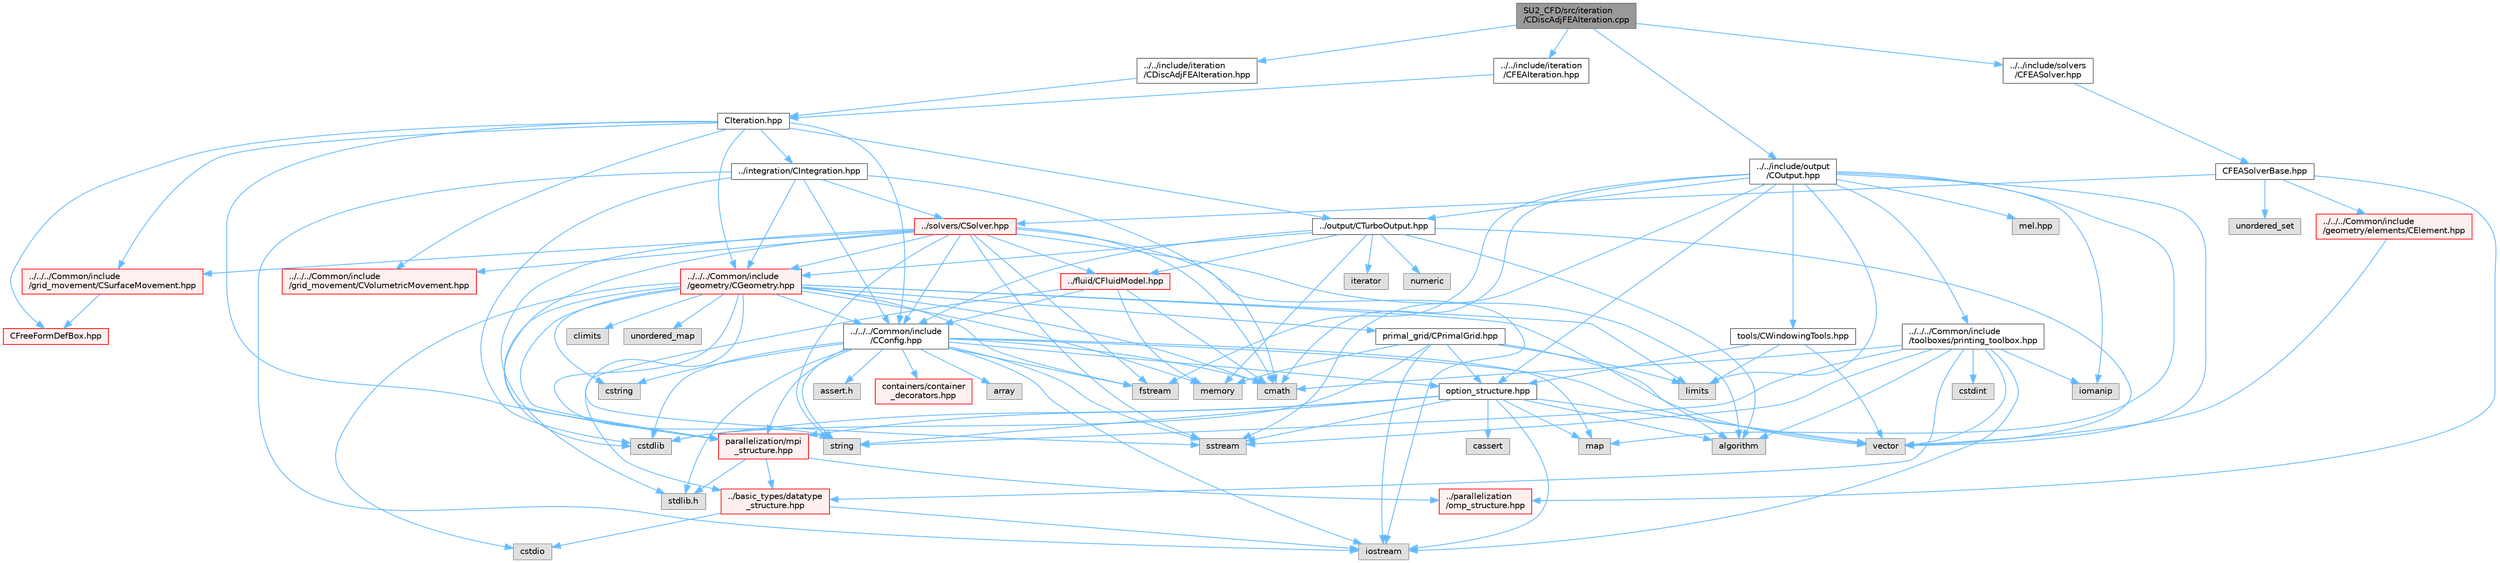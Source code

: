 digraph "SU2_CFD/src/iteration/CDiscAdjFEAIteration.cpp"
{
 // LATEX_PDF_SIZE
  bgcolor="transparent";
  edge [fontname=Helvetica,fontsize=10,labelfontname=Helvetica,labelfontsize=10];
  node [fontname=Helvetica,fontsize=10,shape=box,height=0.2,width=0.4];
  Node1 [id="Node000001",label="SU2_CFD/src/iteration\l/CDiscAdjFEAIteration.cpp",height=0.2,width=0.4,color="gray40", fillcolor="grey60", style="filled", fontcolor="black",tooltip="Main subroutines used by SU2_CFD."];
  Node1 -> Node2 [id="edge1_Node000001_Node000002",color="steelblue1",style="solid",tooltip=" "];
  Node2 [id="Node000002",label="../../include/iteration\l/CDiscAdjFEAIteration.hpp",height=0.2,width=0.4,color="grey40", fillcolor="white", style="filled",URL="$CDiscAdjFEAIteration_8hpp.html",tooltip=" "];
  Node2 -> Node3 [id="edge2_Node000002_Node000003",color="steelblue1",style="solid",tooltip=" "];
  Node3 [id="Node000003",label="CIteration.hpp",height=0.2,width=0.4,color="grey40", fillcolor="white", style="filled",URL="$CIteration_8hpp.html",tooltip="Headers of the iteration classes used by SU2_CFD. Each CIteration class represents an available physi..."];
  Node3 -> Node4 [id="edge3_Node000003_Node000004",color="steelblue1",style="solid",tooltip=" "];
  Node4 [id="Node000004",label="../../../Common/include\l/CConfig.hpp",height=0.2,width=0.4,color="grey40", fillcolor="white", style="filled",URL="$CConfig_8hpp.html",tooltip="All the information about the definition of the physical problem. The subroutines and functions are i..."];
  Node4 -> Node5 [id="edge4_Node000004_Node000005",color="steelblue1",style="solid",tooltip=" "];
  Node5 [id="Node000005",label="parallelization/mpi\l_structure.hpp",height=0.2,width=0.4,color="red", fillcolor="#FFF0F0", style="filled",URL="$mpi__structure_8hpp.html",tooltip="Headers of the mpi interface for generalized datatypes. The subroutines and functions are in the mpi_..."];
  Node5 -> Node6 [id="edge5_Node000005_Node000006",color="steelblue1",style="solid",tooltip=" "];
  Node6 [id="Node000006",label="stdlib.h",height=0.2,width=0.4,color="grey60", fillcolor="#E0E0E0", style="filled",tooltip=" "];
  Node5 -> Node7 [id="edge6_Node000005_Node000007",color="steelblue1",style="solid",tooltip=" "];
  Node7 [id="Node000007",label="../basic_types/datatype\l_structure.hpp",height=0.2,width=0.4,color="red", fillcolor="#FFF0F0", style="filled",URL="$datatype__structure_8hpp.html",tooltip="Headers for generalized datatypes, defines an interface for AD types."];
  Node7 -> Node8 [id="edge7_Node000007_Node000008",color="steelblue1",style="solid",tooltip=" "];
  Node8 [id="Node000008",label="iostream",height=0.2,width=0.4,color="grey60", fillcolor="#E0E0E0", style="filled",tooltip=" "];
  Node7 -> Node10 [id="edge8_Node000007_Node000010",color="steelblue1",style="solid",tooltip=" "];
  Node10 [id="Node000010",label="cstdio",height=0.2,width=0.4,color="grey60", fillcolor="#E0E0E0", style="filled",tooltip=" "];
  Node5 -> Node14 [id="edge9_Node000005_Node000014",color="steelblue1",style="solid",tooltip=" "];
  Node14 [id="Node000014",label="../parallelization\l/omp_structure.hpp",height=0.2,width=0.4,color="red", fillcolor="#FFF0F0", style="filled",URL="$omp__structure_8hpp.html",tooltip="OpenMP interface header, provides compatibility functions if the code is built without OpenMP support..."];
  Node4 -> Node8 [id="edge10_Node000004_Node000008",color="steelblue1",style="solid",tooltip=" "];
  Node4 -> Node18 [id="edge11_Node000004_Node000018",color="steelblue1",style="solid",tooltip=" "];
  Node18 [id="Node000018",label="cstdlib",height=0.2,width=0.4,color="grey60", fillcolor="#E0E0E0", style="filled",tooltip=" "];
  Node4 -> Node19 [id="edge12_Node000004_Node000019",color="steelblue1",style="solid",tooltip=" "];
  Node19 [id="Node000019",label="fstream",height=0.2,width=0.4,color="grey60", fillcolor="#E0E0E0", style="filled",tooltip=" "];
  Node4 -> Node20 [id="edge13_Node000004_Node000020",color="steelblue1",style="solid",tooltip=" "];
  Node20 [id="Node000020",label="sstream",height=0.2,width=0.4,color="grey60", fillcolor="#E0E0E0", style="filled",tooltip=" "];
  Node4 -> Node21 [id="edge14_Node000004_Node000021",color="steelblue1",style="solid",tooltip=" "];
  Node21 [id="Node000021",label="string",height=0.2,width=0.4,color="grey60", fillcolor="#E0E0E0", style="filled",tooltip=" "];
  Node4 -> Node22 [id="edge15_Node000004_Node000022",color="steelblue1",style="solid",tooltip=" "];
  Node22 [id="Node000022",label="cstring",height=0.2,width=0.4,color="grey60", fillcolor="#E0E0E0", style="filled",tooltip=" "];
  Node4 -> Node23 [id="edge16_Node000004_Node000023",color="steelblue1",style="solid",tooltip=" "];
  Node23 [id="Node000023",label="vector",height=0.2,width=0.4,color="grey60", fillcolor="#E0E0E0", style="filled",tooltip=" "];
  Node4 -> Node24 [id="edge17_Node000004_Node000024",color="steelblue1",style="solid",tooltip=" "];
  Node24 [id="Node000024",label="array",height=0.2,width=0.4,color="grey60", fillcolor="#E0E0E0", style="filled",tooltip=" "];
  Node4 -> Node6 [id="edge18_Node000004_Node000006",color="steelblue1",style="solid",tooltip=" "];
  Node4 -> Node25 [id="edge19_Node000004_Node000025",color="steelblue1",style="solid",tooltip=" "];
  Node25 [id="Node000025",label="cmath",height=0.2,width=0.4,color="grey60", fillcolor="#E0E0E0", style="filled",tooltip=" "];
  Node4 -> Node26 [id="edge20_Node000004_Node000026",color="steelblue1",style="solid",tooltip=" "];
  Node26 [id="Node000026",label="map",height=0.2,width=0.4,color="grey60", fillcolor="#E0E0E0", style="filled",tooltip=" "];
  Node4 -> Node27 [id="edge21_Node000004_Node000027",color="steelblue1",style="solid",tooltip=" "];
  Node27 [id="Node000027",label="assert.h",height=0.2,width=0.4,color="grey60", fillcolor="#E0E0E0", style="filled",tooltip=" "];
  Node4 -> Node28 [id="edge22_Node000004_Node000028",color="steelblue1",style="solid",tooltip=" "];
  Node28 [id="Node000028",label="option_structure.hpp",height=0.2,width=0.4,color="grey40", fillcolor="white", style="filled",URL="$option__structure_8hpp.html",tooltip="Defines classes for referencing options for easy input in CConfig."];
  Node28 -> Node5 [id="edge23_Node000028_Node000005",color="steelblue1",style="solid",tooltip=" "];
  Node28 -> Node8 [id="edge24_Node000028_Node000008",color="steelblue1",style="solid",tooltip=" "];
  Node28 -> Node20 [id="edge25_Node000028_Node000020",color="steelblue1",style="solid",tooltip=" "];
  Node28 -> Node21 [id="edge26_Node000028_Node000021",color="steelblue1",style="solid",tooltip=" "];
  Node28 -> Node23 [id="edge27_Node000028_Node000023",color="steelblue1",style="solid",tooltip=" "];
  Node28 -> Node26 [id="edge28_Node000028_Node000026",color="steelblue1",style="solid",tooltip=" "];
  Node28 -> Node18 [id="edge29_Node000028_Node000018",color="steelblue1",style="solid",tooltip=" "];
  Node28 -> Node29 [id="edge30_Node000028_Node000029",color="steelblue1",style="solid",tooltip=" "];
  Node29 [id="Node000029",label="algorithm",height=0.2,width=0.4,color="grey60", fillcolor="#E0E0E0", style="filled",tooltip=" "];
  Node28 -> Node30 [id="edge31_Node000028_Node000030",color="steelblue1",style="solid",tooltip=" "];
  Node30 [id="Node000030",label="cassert",height=0.2,width=0.4,color="grey60", fillcolor="#E0E0E0", style="filled",tooltip=" "];
  Node4 -> Node31 [id="edge32_Node000004_Node000031",color="steelblue1",style="solid",tooltip=" "];
  Node31 [id="Node000031",label="containers/container\l_decorators.hpp",height=0.2,width=0.4,color="red", fillcolor="#FFF0F0", style="filled",URL="$container__decorators_8hpp.html",tooltip="Collection of small classes that decorate C2DContainer to augment its functionality,..."];
  Node3 -> Node41 [id="edge33_Node000003_Node000041",color="steelblue1",style="solid",tooltip=" "];
  Node41 [id="Node000041",label="../../../Common/include\l/geometry/CGeometry.hpp",height=0.2,width=0.4,color="red", fillcolor="#FFF0F0", style="filled",URL="$CGeometry_8hpp.html",tooltip="Headers of the main subroutines for creating the geometrical structure. The subroutines and functions..."];
  Node41 -> Node42 [id="edge34_Node000041_Node000042",color="steelblue1",style="solid",tooltip=" "];
  Node42 [id="Node000042",label="limits",height=0.2,width=0.4,color="grey60", fillcolor="#E0E0E0", style="filled",tooltip=" "];
  Node41 -> Node5 [id="edge35_Node000041_Node000005",color="steelblue1",style="solid",tooltip=" "];
  Node41 -> Node21 [id="edge36_Node000041_Node000021",color="steelblue1",style="solid",tooltip=" "];
  Node41 -> Node19 [id="edge37_Node000041_Node000019",color="steelblue1",style="solid",tooltip=" "];
  Node41 -> Node20 [id="edge38_Node000041_Node000020",color="steelblue1",style="solid",tooltip=" "];
  Node41 -> Node25 [id="edge39_Node000041_Node000025",color="steelblue1",style="solid",tooltip=" "];
  Node41 -> Node29 [id="edge40_Node000041_Node000029",color="steelblue1",style="solid",tooltip=" "];
  Node41 -> Node22 [id="edge41_Node000041_Node000022",color="steelblue1",style="solid",tooltip=" "];
  Node41 -> Node10 [id="edge42_Node000041_Node000010",color="steelblue1",style="solid",tooltip=" "];
  Node41 -> Node18 [id="edge43_Node000041_Node000018",color="steelblue1",style="solid",tooltip=" "];
  Node41 -> Node43 [id="edge44_Node000041_Node000043",color="steelblue1",style="solid",tooltip=" "];
  Node43 [id="Node000043",label="climits",height=0.2,width=0.4,color="grey60", fillcolor="#E0E0E0", style="filled",tooltip=" "];
  Node41 -> Node44 [id="edge45_Node000041_Node000044",color="steelblue1",style="solid",tooltip=" "];
  Node44 [id="Node000044",label="memory",height=0.2,width=0.4,color="grey60", fillcolor="#E0E0E0", style="filled",tooltip=" "];
  Node41 -> Node45 [id="edge46_Node000041_Node000045",color="steelblue1",style="solid",tooltip=" "];
  Node45 [id="Node000045",label="unordered_map",height=0.2,width=0.4,color="grey60", fillcolor="#E0E0E0", style="filled",tooltip=" "];
  Node41 -> Node46 [id="edge47_Node000041_Node000046",color="steelblue1",style="solid",tooltip=" "];
  Node46 [id="Node000046",label="primal_grid/CPrimalGrid.hpp",height=0.2,width=0.4,color="grey40", fillcolor="white", style="filled",URL="$CPrimalGrid_8hpp.html",tooltip="Headers of the main subroutines for storing the primal grid structure. The subroutines and functions ..."];
  Node46 -> Node8 [id="edge48_Node000046_Node000008",color="steelblue1",style="solid",tooltip=" "];
  Node46 -> Node23 [id="edge49_Node000046_Node000023",color="steelblue1",style="solid",tooltip=" "];
  Node46 -> Node42 [id="edge50_Node000046_Node000042",color="steelblue1",style="solid",tooltip=" "];
  Node46 -> Node18 [id="edge51_Node000046_Node000018",color="steelblue1",style="solid",tooltip=" "];
  Node46 -> Node44 [id="edge52_Node000046_Node000044",color="steelblue1",style="solid",tooltip=" "];
  Node46 -> Node28 [id="edge53_Node000046_Node000028",color="steelblue1",style="solid",tooltip=" "];
  Node41 -> Node4 [id="edge54_Node000041_Node000004",color="steelblue1",style="solid",tooltip=" "];
  Node3 -> Node61 [id="edge55_Node000003_Node000061",color="steelblue1",style="solid",tooltip=" "];
  Node61 [id="Node000061",label="../../../Common/include\l/grid_movement/CSurfaceMovement.hpp",height=0.2,width=0.4,color="red", fillcolor="#FFF0F0", style="filled",URL="$CSurfaceMovement_8hpp.html",tooltip="Headers of the CSurfaceMovement class."];
  Node61 -> Node63 [id="edge56_Node000061_Node000063",color="steelblue1",style="solid",tooltip=" "];
  Node63 [id="Node000063",label="CFreeFormDefBox.hpp",height=0.2,width=0.4,color="red", fillcolor="#FFF0F0", style="filled",URL="$CFreeFormDefBox_8hpp.html",tooltip="Headers of the CFreeFormDefBox class."];
  Node3 -> Node65 [id="edge57_Node000003_Node000065",color="steelblue1",style="solid",tooltip=" "];
  Node65 [id="Node000065",label="../../../Common/include\l/grid_movement/CVolumetricMovement.hpp",height=0.2,width=0.4,color="red", fillcolor="#FFF0F0", style="filled",URL="$CVolumetricMovement_8hpp.html",tooltip="Headers of the CVolumetricMovement class."];
  Node3 -> Node63 [id="edge58_Node000003_Node000063",color="steelblue1",style="solid",tooltip=" "];
  Node3 -> Node5 [id="edge59_Node000003_Node000005",color="steelblue1",style="solid",tooltip=" "];
  Node3 -> Node72 [id="edge60_Node000003_Node000072",color="steelblue1",style="solid",tooltip=" "];
  Node72 [id="Node000072",label="../integration/CIntegration.hpp",height=0.2,width=0.4,color="grey40", fillcolor="white", style="filled",URL="$CIntegration_8hpp.html",tooltip="Declaration of the main routines to orchestrate space and time integration."];
  Node72 -> Node25 [id="edge61_Node000072_Node000025",color="steelblue1",style="solid",tooltip=" "];
  Node72 -> Node8 [id="edge62_Node000072_Node000008",color="steelblue1",style="solid",tooltip=" "];
  Node72 -> Node18 [id="edge63_Node000072_Node000018",color="steelblue1",style="solid",tooltip=" "];
  Node72 -> Node73 [id="edge64_Node000072_Node000073",color="steelblue1",style="solid",tooltip=" "];
  Node73 [id="Node000073",label="../solvers/CSolver.hpp",height=0.2,width=0.4,color="red", fillcolor="#FFF0F0", style="filled",URL="$CSolver_8hpp.html",tooltip="Headers of the CSolver class which is inherited by all of the other solvers."];
  Node73 -> Node5 [id="edge65_Node000073_Node000005",color="steelblue1",style="solid",tooltip=" "];
  Node73 -> Node25 [id="edge66_Node000073_Node000025",color="steelblue1",style="solid",tooltip=" "];
  Node73 -> Node21 [id="edge67_Node000073_Node000021",color="steelblue1",style="solid",tooltip=" "];
  Node73 -> Node19 [id="edge68_Node000073_Node000019",color="steelblue1",style="solid",tooltip=" "];
  Node73 -> Node20 [id="edge69_Node000073_Node000020",color="steelblue1",style="solid",tooltip=" "];
  Node73 -> Node29 [id="edge70_Node000073_Node000029",color="steelblue1",style="solid",tooltip=" "];
  Node73 -> Node8 [id="edge71_Node000073_Node000008",color="steelblue1",style="solid",tooltip=" "];
  Node73 -> Node6 [id="edge72_Node000073_Node000006",color="steelblue1",style="solid",tooltip=" "];
  Node73 -> Node75 [id="edge73_Node000073_Node000075",color="steelblue1",style="solid",tooltip=" "];
  Node75 [id="Node000075",label="../fluid/CFluidModel.hpp",height=0.2,width=0.4,color="red", fillcolor="#FFF0F0", style="filled",URL="$CFluidModel_8hpp.html",tooltip="Defines the main fluid model class for thermophysical properties."];
  Node75 -> Node25 [id="edge74_Node000075_Node000025",color="steelblue1",style="solid",tooltip=" "];
  Node75 -> Node44 [id="edge75_Node000075_Node000044",color="steelblue1",style="solid",tooltip=" "];
  Node75 -> Node4 [id="edge76_Node000075_Node000004",color="steelblue1",style="solid",tooltip=" "];
  Node75 -> Node7 [id="edge77_Node000075_Node000007",color="steelblue1",style="solid",tooltip=" "];
  Node73 -> Node41 [id="edge78_Node000073_Node000041",color="steelblue1",style="solid",tooltip=" "];
  Node73 -> Node4 [id="edge79_Node000073_Node000004",color="steelblue1",style="solid",tooltip=" "];
  Node73 -> Node61 [id="edge80_Node000073_Node000061",color="steelblue1",style="solid",tooltip=" "];
  Node73 -> Node65 [id="edge81_Node000073_Node000065",color="steelblue1",style="solid",tooltip=" "];
  Node72 -> Node41 [id="edge82_Node000072_Node000041",color="steelblue1",style="solid",tooltip=" "];
  Node72 -> Node4 [id="edge83_Node000072_Node000004",color="steelblue1",style="solid",tooltip=" "];
  Node3 -> Node91 [id="edge84_Node000003_Node000091",color="steelblue1",style="solid",tooltip=" "];
  Node91 [id="Node000091",label="../output/CTurboOutput.hpp",height=0.2,width=0.4,color="grey40", fillcolor="white", style="filled",URL="$CTurboOutput_8hpp.html",tooltip="Headers of the Turbomachinery Performance class."];
  Node91 -> Node23 [id="edge85_Node000091_Node000023",color="steelblue1",style="solid",tooltip=" "];
  Node91 -> Node44 [id="edge86_Node000091_Node000044",color="steelblue1",style="solid",tooltip=" "];
  Node91 -> Node29 [id="edge87_Node000091_Node000029",color="steelblue1",style="solid",tooltip=" "];
  Node91 -> Node92 [id="edge88_Node000091_Node000092",color="steelblue1",style="solid",tooltip=" "];
  Node92 [id="Node000092",label="iterator",height=0.2,width=0.4,color="grey60", fillcolor="#E0E0E0", style="filled",tooltip=" "];
  Node91 -> Node51 [id="edge89_Node000091_Node000051",color="steelblue1",style="solid",tooltip=" "];
  Node51 [id="Node000051",label="numeric",height=0.2,width=0.4,color="grey60", fillcolor="#E0E0E0", style="filled",tooltip=" "];
  Node91 -> Node41 [id="edge90_Node000091_Node000041",color="steelblue1",style="solid",tooltip=" "];
  Node91 -> Node4 [id="edge91_Node000091_Node000004",color="steelblue1",style="solid",tooltip=" "];
  Node91 -> Node75 [id="edge92_Node000091_Node000075",color="steelblue1",style="solid",tooltip=" "];
  Node1 -> Node93 [id="edge93_Node000001_Node000093",color="steelblue1",style="solid",tooltip=" "];
  Node93 [id="Node000093",label="../../include/iteration\l/CFEAIteration.hpp",height=0.2,width=0.4,color="grey40", fillcolor="white", style="filled",URL="$CFEAIteration_8hpp.html",tooltip="Headers of the iteration classes used by SU2_CFD. Each CIteration class represents an available physi..."];
  Node93 -> Node3 [id="edge94_Node000093_Node000003",color="steelblue1",style="solid",tooltip=" "];
  Node1 -> Node94 [id="edge95_Node000001_Node000094",color="steelblue1",style="solid",tooltip=" "];
  Node94 [id="Node000094",label="../../include/solvers\l/CFEASolver.hpp",height=0.2,width=0.4,color="grey40", fillcolor="white", style="filled",URL="$CFEASolver_8hpp.html",tooltip="Finite element solver for elasticity problems."];
  Node94 -> Node95 [id="edge96_Node000094_Node000095",color="steelblue1",style="solid",tooltip=" "];
  Node95 [id="Node000095",label="CFEASolverBase.hpp",height=0.2,width=0.4,color="grey40", fillcolor="white", style="filled",URL="$CFEASolverBase_8hpp.html",tooltip=" "];
  Node95 -> Node96 [id="edge97_Node000095_Node000096",color="steelblue1",style="solid",tooltip=" "];
  Node96 [id="Node000096",label="unordered_set",height=0.2,width=0.4,color="grey60", fillcolor="#E0E0E0", style="filled",tooltip=" "];
  Node95 -> Node73 [id="edge98_Node000095_Node000073",color="steelblue1",style="solid",tooltip=" "];
  Node95 -> Node97 [id="edge99_Node000095_Node000097",color="steelblue1",style="solid",tooltip=" "];
  Node97 [id="Node000097",label="../../../Common/include\l/geometry/elements/CElement.hpp",height=0.2,width=0.4,color="red", fillcolor="#FFF0F0", style="filled",URL="$CElement_8hpp.html",tooltip="Main header of the Finite Element structure declaring the abstract interface and the available finite..."];
  Node97 -> Node23 [id="edge100_Node000097_Node000023",color="steelblue1",style="solid",tooltip=" "];
  Node95 -> Node14 [id="edge101_Node000095_Node000014",color="steelblue1",style="solid",tooltip=" "];
  Node1 -> Node100 [id="edge102_Node000001_Node000100",color="steelblue1",style="solid",tooltip=" "];
  Node100 [id="Node000100",label="../../include/output\l/COutput.hpp",height=0.2,width=0.4,color="grey40", fillcolor="white", style="filled",URL="$COutput_8hpp.html",tooltip="Headers of the output class."];
  Node100 -> Node19 [id="edge103_Node000100_Node000019",color="steelblue1",style="solid",tooltip=" "];
  Node100 -> Node25 [id="edge104_Node000100_Node000025",color="steelblue1",style="solid",tooltip=" "];
  Node100 -> Node26 [id="edge105_Node000100_Node000026",color="steelblue1",style="solid",tooltip=" "];
  Node100 -> Node20 [id="edge106_Node000100_Node000020",color="steelblue1",style="solid",tooltip=" "];
  Node100 -> Node71 [id="edge107_Node000100_Node000071",color="steelblue1",style="solid",tooltip=" "];
  Node71 [id="Node000071",label="iomanip",height=0.2,width=0.4,color="grey60", fillcolor="#E0E0E0", style="filled",tooltip=" "];
  Node100 -> Node42 [id="edge108_Node000100_Node000042",color="steelblue1",style="solid",tooltip=" "];
  Node100 -> Node23 [id="edge109_Node000100_Node000023",color="steelblue1",style="solid",tooltip=" "];
  Node100 -> Node101 [id="edge110_Node000100_Node000101",color="steelblue1",style="solid",tooltip=" "];
  Node101 [id="Node000101",label="../../../Common/include\l/toolboxes/printing_toolbox.hpp",height=0.2,width=0.4,color="grey40", fillcolor="white", style="filled",URL="$printing__toolbox_8hpp.html",tooltip="Header file for the printing toolbox."];
  Node101 -> Node8 [id="edge111_Node000101_Node000008",color="steelblue1",style="solid",tooltip=" "];
  Node101 -> Node71 [id="edge112_Node000101_Node000071",color="steelblue1",style="solid",tooltip=" "];
  Node101 -> Node36 [id="edge113_Node000101_Node000036",color="steelblue1",style="solid",tooltip=" "];
  Node36 [id="Node000036",label="cstdint",height=0.2,width=0.4,color="grey60", fillcolor="#E0E0E0", style="filled",tooltip=" "];
  Node101 -> Node23 [id="edge114_Node000101_Node000023",color="steelblue1",style="solid",tooltip=" "];
  Node101 -> Node21 [id="edge115_Node000101_Node000021",color="steelblue1",style="solid",tooltip=" "];
  Node101 -> Node20 [id="edge116_Node000101_Node000020",color="steelblue1",style="solid",tooltip=" "];
  Node101 -> Node25 [id="edge117_Node000101_Node000025",color="steelblue1",style="solid",tooltip=" "];
  Node101 -> Node29 [id="edge118_Node000101_Node000029",color="steelblue1",style="solid",tooltip=" "];
  Node101 -> Node7 [id="edge119_Node000101_Node000007",color="steelblue1",style="solid",tooltip=" "];
  Node100 -> Node102 [id="edge120_Node000100_Node000102",color="steelblue1",style="solid",tooltip=" "];
  Node102 [id="Node000102",label="tools/CWindowingTools.hpp",height=0.2,width=0.4,color="grey40", fillcolor="white", style="filled",URL="$CWindowingTools_8hpp.html",tooltip=" "];
  Node102 -> Node23 [id="edge121_Node000102_Node000023",color="steelblue1",style="solid",tooltip=" "];
  Node102 -> Node42 [id="edge122_Node000102_Node000042",color="steelblue1",style="solid",tooltip=" "];
  Node102 -> Node28 [id="edge123_Node000102_Node000028",color="steelblue1",style="solid",tooltip=" "];
  Node100 -> Node28 [id="edge124_Node000100_Node000028",color="steelblue1",style="solid",tooltip=" "];
  Node100 -> Node91 [id="edge125_Node000100_Node000091",color="steelblue1",style="solid",tooltip=" "];
  Node100 -> Node103 [id="edge126_Node000100_Node000103",color="steelblue1",style="solid",tooltip=" "];
  Node103 [id="Node000103",label="mel.hpp",height=0.2,width=0.4,color="grey60", fillcolor="#E0E0E0", style="filled",tooltip=" "];
}
